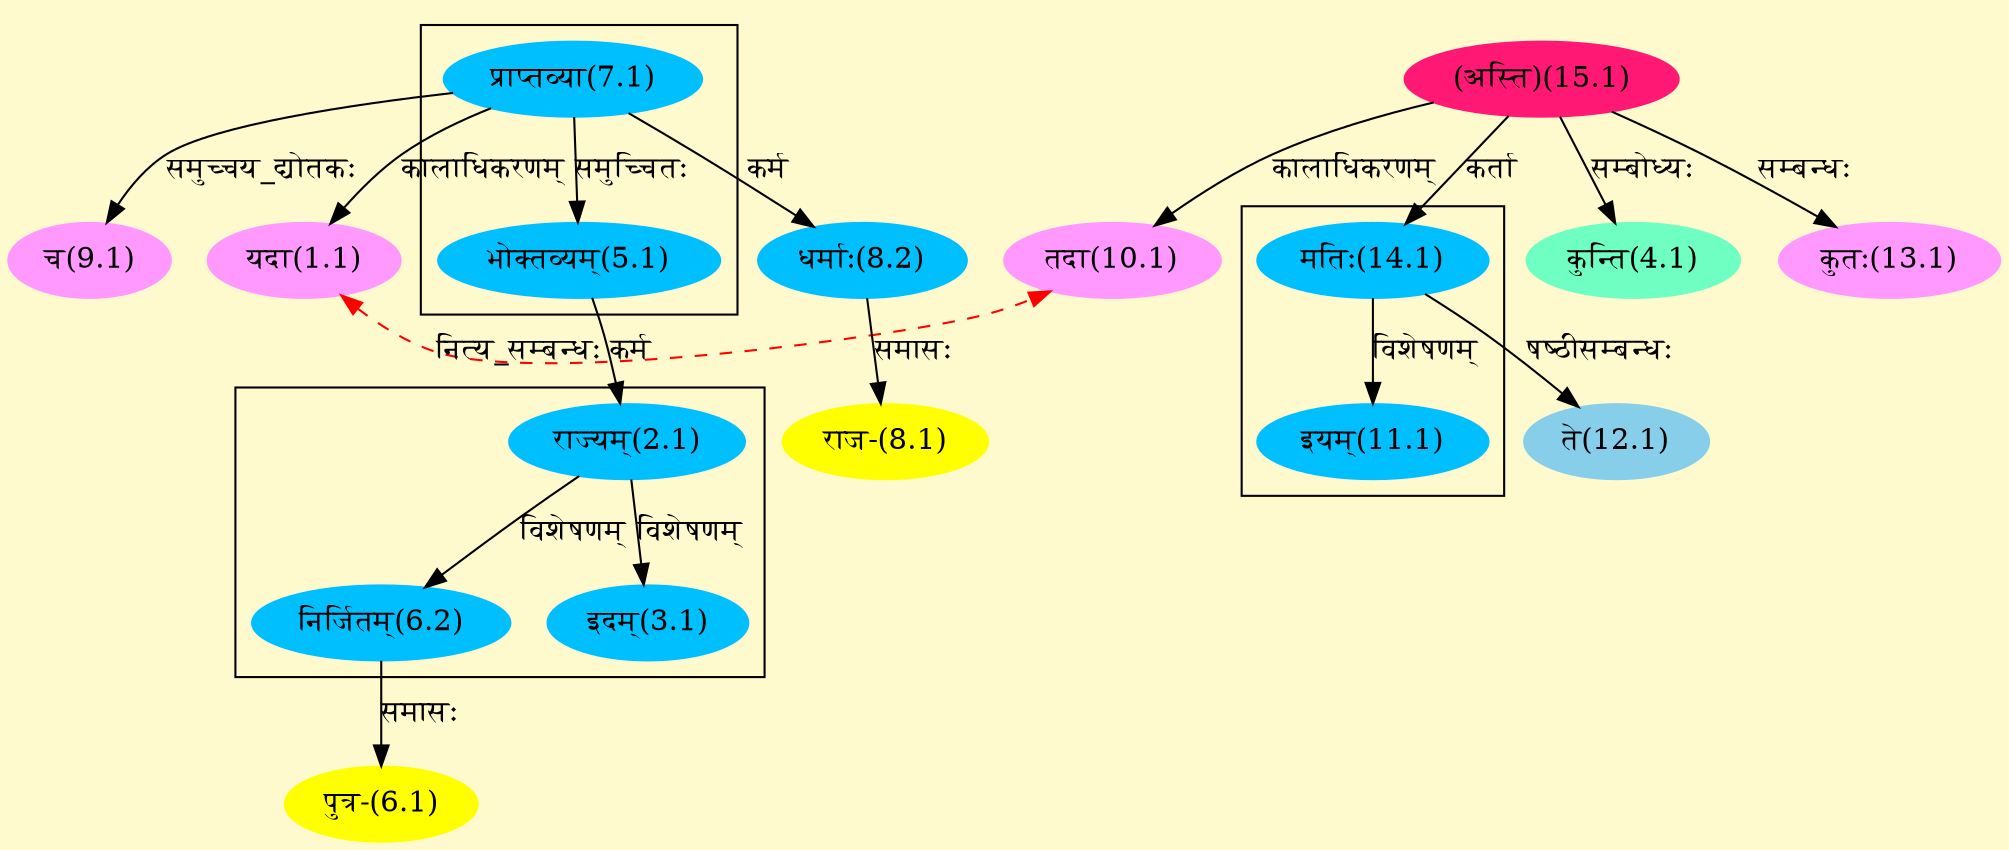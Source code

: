 digraph G{
rankdir=BT;
 compound=true;
 bgcolor="lemonchiffon1";

subgraph cluster_1{
Node3_1 [style=filled, color="#00BFFF" label = "इदम्(3.1)"]
Node2_1 [style=filled, color="#00BFFF" label = "राज्यम्(2.1)"]
Node6_2 [style=filled, color="#00BFFF" label = "निर्जितम्(6.2)"]

}

subgraph cluster_2{
Node5_1 [style=filled, color="#00BFFF" label = "भोक्तव्यम्(5.1)"]
Node7_1 [style=filled, color="#00BFFF" label = "प्राप्तव्या(7.1)"]

}

subgraph cluster_3{
Node11_1 [style=filled, color="#00BFFF" label = "इयम्(11.1)"]
Node14_1 [style=filled, color="#00BFFF" label = "मतिः(14.1)"]

}
Node1_1 [style=filled, color="#FF99FF" label = "यदा(1.1)"]
Node7_1 [style=filled, color="#00BFFF" label = "प्राप्तव्या(7.1)"]
Node10_1 [style=filled, color="#FF99FF" label = "तदा(10.1)"]
Node2_1 [style=filled, color="#00BFFF" label = "राज्यम्(2.1)"]
Node5_1 [style=filled, color="#00BFFF" label = "भोक्तव्यम्(5.1)"]
Node4_1 [style=filled, color="#6FFFC3" label = "कुन्ति(4.1)"]
Node15_1 [style=filled, color="#FF1975" label = "(अस्ति)(15.1)"]
Node6_1 [style=filled, color="#FFFF00" label = "पुत्र-(6.1)"]
Node6_2 [style=filled, color="#00BFFF" label = "निर्जितम्(6.2)"]
Node [style=filled, color="" label = "()"]
Node8_1 [style=filled, color="#FFFF00" label = "राज-(8.1)"]
Node8_2 [style=filled, color="#00BFFF" label = "धर्माः(8.2)"]
Node9_1 [style=filled, color="#FF99FF" label = "च(9.1)"]
Node12_1 [style=filled, color="#87CEEB" label = "ते(12.1)"]
Node14_1 [style=filled, color="#00BFFF" label = "मतिः(14.1)"]
Node13_1 [style=filled, color="#FF99FF" label = "कुतः(13.1)"]
{rank = same; Node1_1; Node10_1;}
/* Start of Relations section */

Node1_1 -> Node7_1 [  label="कालाधिकरणम्"  dir="back" ]
Node1_1 -> Node10_1 [ style=dashed color="red" label="नित्य_सम्बन्धः"  dir="both" ]
Node2_1 -> Node5_1 [  label="कर्म"  dir="back" ]
Node3_1 -> Node2_1 [  label="विशेषणम्"  dir="back" ]
Node4_1 -> Node15_1 [  label="सम्बोध्यः"  dir="back" ]
Node5_1 -> Node7_1 [  label="समुच्चितः"  dir="back" ]
Node6_1 -> Node6_2 [  label="समासः"  dir="back" ]
Node6_2 -> Node2_1 [  label="विशेषणम्"  dir="back" ]
Node8_1 -> Node8_2 [  label="समासः"  dir="back" ]
Node8_2 -> Node7_1 [  label="कर्म"  dir="back" ]
Node9_1 -> Node7_1 [  label="समुच्चय_द्योतकः"  dir="back" ]
Node10_1 -> Node15_1 [  label="कालाधिकरणम्"  dir="back" ]
Node11_1 -> Node14_1 [  label="विशेषणम्"  dir="back" ]
Node12_1 -> Node14_1 [  label="षष्ठीसम्बन्धः"  dir="back" ]
Node13_1 -> Node15_1 [  label="सम्बन्धः"  dir="back" ]
Node14_1 -> Node15_1 [  label="कर्ता"  dir="back" ]
}
